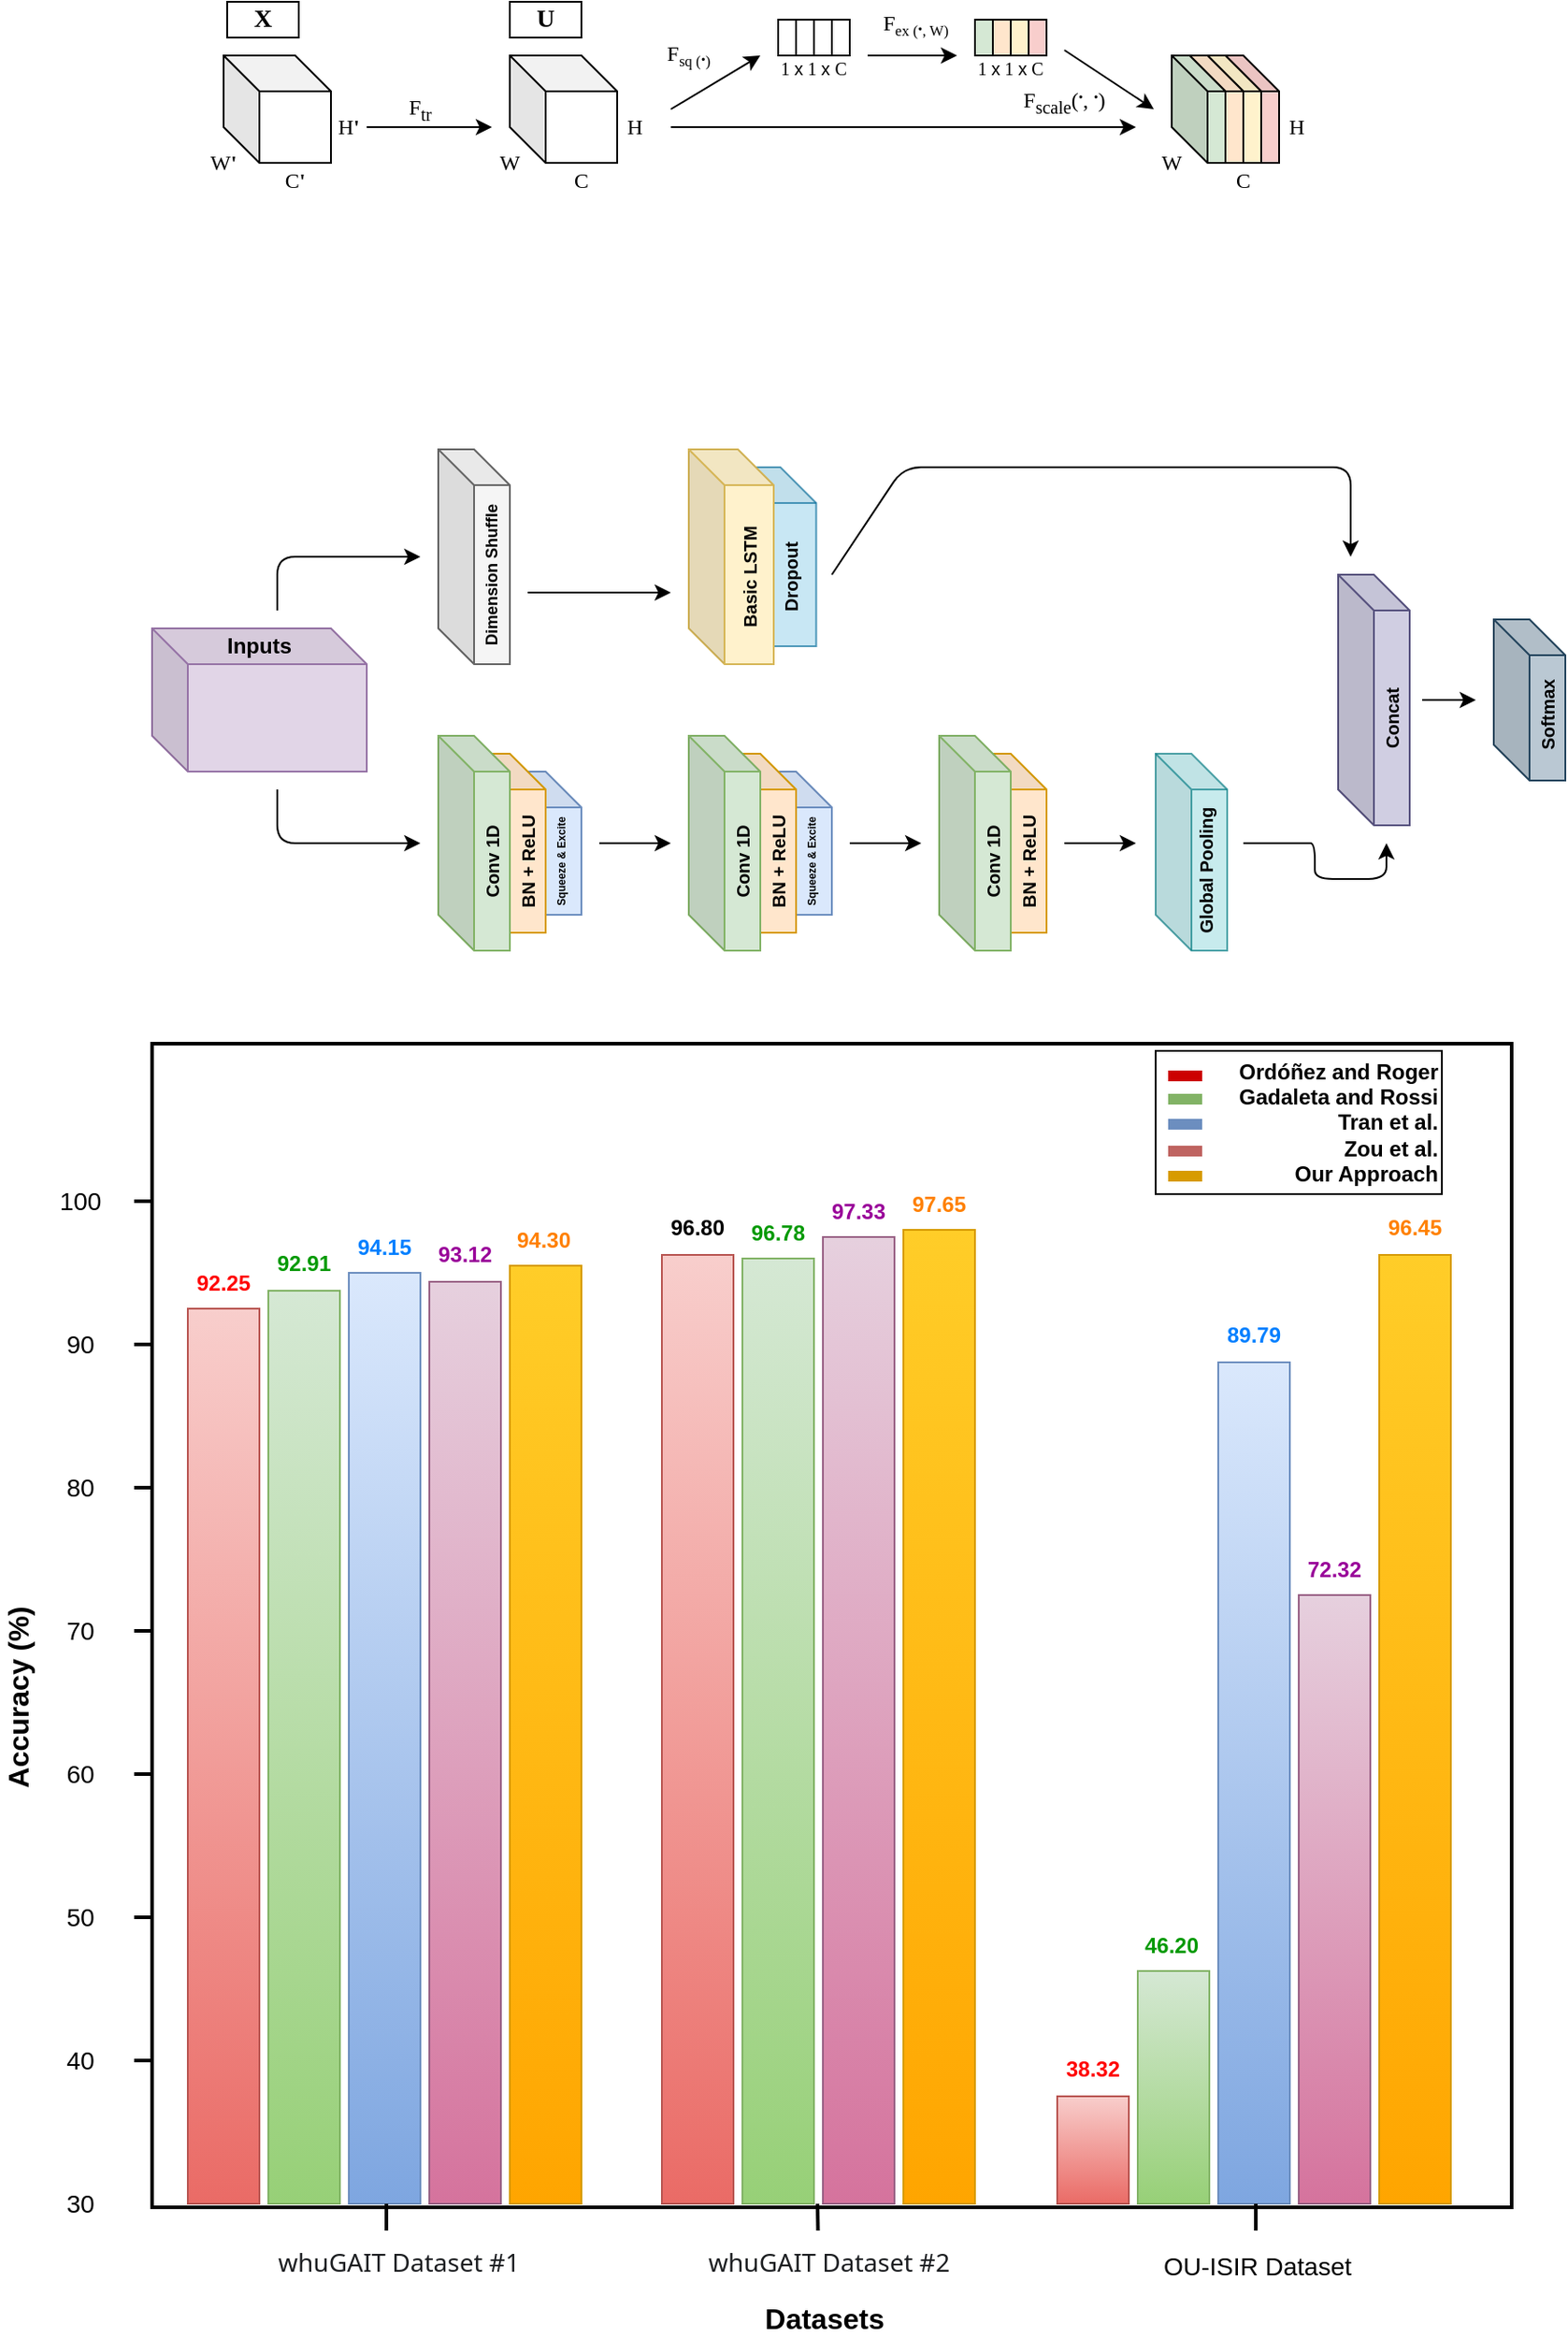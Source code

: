 <mxfile version="14.8.5" type="github">
  <diagram id="zV46lwEu7LYRULikq-Hr" name="Page-1">
    <mxGraphModel dx="2210" dy="745" grid="0" gridSize="10" guides="1" tooltips="1" connect="1" arrows="1" fold="1" page="1" pageScale="1" pageWidth="850" pageHeight="1100" math="0" shadow="0">
      <root>
        <mxCell id="0" />
        <mxCell id="1" parent="0" />
        <mxCell id="uJYRLRxjO0DMNSVMY0b4-1" value="" style="shape=cube;whiteSpace=wrap;html=1;boundedLbl=1;backgroundOutline=1;darkOpacity=0.05;darkOpacity2=0.1;" parent="1" vertex="1">
          <mxGeometry x="80" y="200" width="60" height="60" as="geometry" />
        </mxCell>
        <mxCell id="uJYRLRxjO0DMNSVMY0b4-3" value="" style="shape=cube;whiteSpace=wrap;html=1;boundedLbl=1;backgroundOutline=1;darkOpacity=0.05;darkOpacity2=0.1;" parent="1" vertex="1">
          <mxGeometry x="240" y="200" width="60" height="60" as="geometry" />
        </mxCell>
        <mxCell id="uJYRLRxjO0DMNSVMY0b4-4" value="&lt;font face=&quot;Times New Roman&quot;&gt;F&lt;sub&gt;tr&lt;/sub&gt;&lt;/font&gt;" style="text;html=1;strokeColor=none;fillColor=none;align=center;verticalAlign=middle;whiteSpace=wrap;rounded=0;" parent="1" vertex="1">
          <mxGeometry x="170" y="220" width="40" height="20" as="geometry" />
        </mxCell>
        <mxCell id="uJYRLRxjO0DMNSVMY0b4-10" value="&lt;span style=&quot;font-family: &amp;#34;times new roman&amp;#34;&quot;&gt;W&lt;b&gt;&#39;&lt;/b&gt;&lt;/span&gt;" style="text;html=1;strokeColor=none;fillColor=none;align=center;verticalAlign=middle;whiteSpace=wrap;rounded=0;" parent="1" vertex="1">
          <mxGeometry x="60" y="250" width="40" height="20" as="geometry" />
        </mxCell>
        <mxCell id="uJYRLRxjO0DMNSVMY0b4-11" value="&lt;span style=&quot;font-family: &amp;#34;times new roman&amp;#34;&quot;&gt;H&lt;b&gt;&#39;&lt;/b&gt;&lt;/span&gt;" style="text;html=1;strokeColor=none;fillColor=none;align=center;verticalAlign=middle;whiteSpace=wrap;rounded=0;" parent="1" vertex="1">
          <mxGeometry x="130" y="230" width="40" height="20" as="geometry" />
        </mxCell>
        <mxCell id="uJYRLRxjO0DMNSVMY0b4-12" value="&lt;span style=&quot;font-family: &amp;#34;times new roman&amp;#34;&quot;&gt;&lt;b&gt;&lt;font style=&quot;font-size: 14px&quot;&gt;X&lt;/font&gt;&lt;/b&gt;&lt;/span&gt;" style="text;html=1;fillColor=none;align=center;verticalAlign=middle;whiteSpace=wrap;rounded=0;strokeColor=#000000;" parent="1" vertex="1">
          <mxGeometry x="82" y="170" width="40" height="20" as="geometry" />
        </mxCell>
        <mxCell id="uJYRLRxjO0DMNSVMY0b4-16" value="&lt;span style=&quot;font-family: &amp;#34;times new roman&amp;#34;&quot;&gt;C&lt;b&gt;&#39;&lt;/b&gt;&lt;/span&gt;" style="text;html=1;strokeColor=none;fillColor=none;align=center;verticalAlign=middle;whiteSpace=wrap;rounded=0;" parent="1" vertex="1">
          <mxGeometry x="100" y="260" width="40" height="20" as="geometry" />
        </mxCell>
        <mxCell id="uJYRLRxjO0DMNSVMY0b4-18" value="&lt;span style=&quot;font-family: &amp;quot;times new roman&amp;quot;; font-size: 10px;&quot;&gt;1 &lt;/span&gt;x&lt;span style=&quot;font-family: &amp;quot;times new roman&amp;quot;; font-size: 10px;&quot;&gt; 1 &lt;/span&gt;x &lt;span style=&quot;font-family: &amp;quot;times new roman&amp;quot;; font-size: 10px;&quot;&gt;C&lt;/span&gt;" style="text;html=1;strokeColor=none;fillColor=none;align=center;verticalAlign=middle;whiteSpace=wrap;rounded=0;fontSize=10;" parent="1" vertex="1">
          <mxGeometry x="385" y="197" width="50" height="20" as="geometry" />
        </mxCell>
        <mxCell id="uJYRLRxjO0DMNSVMY0b4-20" value="&lt;span style=&quot;font-family: &amp;#34;times new roman&amp;#34;&quot;&gt;&lt;b&gt;&lt;font style=&quot;font-size: 14px&quot;&gt;U&lt;/font&gt;&lt;/b&gt;&lt;/span&gt;" style="text;html=1;fillColor=none;align=center;verticalAlign=middle;whiteSpace=wrap;rounded=0;strokeColor=#000000;" parent="1" vertex="1">
          <mxGeometry x="240" y="170" width="40" height="20" as="geometry" />
        </mxCell>
        <mxCell id="uJYRLRxjO0DMNSVMY0b4-21" value="&lt;span style=&quot;font-family: &amp;#34;times new roman&amp;#34;&quot;&gt;W&lt;/span&gt;" style="text;html=1;strokeColor=none;fillColor=none;align=center;verticalAlign=middle;whiteSpace=wrap;rounded=0;" parent="1" vertex="1">
          <mxGeometry x="220" y="250" width="40" height="20" as="geometry" />
        </mxCell>
        <mxCell id="uJYRLRxjO0DMNSVMY0b4-22" value="&lt;span style=&quot;font-family: &amp;#34;times new roman&amp;#34;&quot;&gt;H&lt;/span&gt;" style="text;html=1;strokeColor=none;fillColor=none;align=center;verticalAlign=middle;whiteSpace=wrap;rounded=0;" parent="1" vertex="1">
          <mxGeometry x="290" y="230" width="40" height="20" as="geometry" />
        </mxCell>
        <mxCell id="uJYRLRxjO0DMNSVMY0b4-23" value="&lt;span style=&quot;font-family: &amp;#34;times new roman&amp;#34;&quot;&gt;C&lt;/span&gt;" style="text;html=1;strokeColor=none;fillColor=none;align=center;verticalAlign=middle;whiteSpace=wrap;rounded=0;" parent="1" vertex="1">
          <mxGeometry x="260" y="260" width="40" height="20" as="geometry" />
        </mxCell>
        <mxCell id="uJYRLRxjO0DMNSVMY0b4-27" value="" style="endArrow=classic;html=1;" parent="1" edge="1">
          <mxGeometry width="50" height="50" relative="1" as="geometry">
            <mxPoint x="330" y="240" as="sourcePoint" />
            <mxPoint x="590" y="240" as="targetPoint" />
          </mxGeometry>
        </mxCell>
        <mxCell id="uJYRLRxjO0DMNSVMY0b4-28" value="" style="endArrow=classic;html=1;" parent="1" edge="1">
          <mxGeometry width="50" height="50" relative="1" as="geometry">
            <mxPoint x="330" y="230" as="sourcePoint" />
            <mxPoint x="380" y="200" as="targetPoint" />
          </mxGeometry>
        </mxCell>
        <mxCell id="uJYRLRxjO0DMNSVMY0b4-30" value="" style="endArrow=classic;html=1;" parent="1" edge="1">
          <mxGeometry width="50" height="50" relative="1" as="geometry">
            <mxPoint x="440" y="200" as="sourcePoint" />
            <mxPoint x="490" y="200" as="targetPoint" />
          </mxGeometry>
        </mxCell>
        <mxCell id="uJYRLRxjO0DMNSVMY0b4-31" value="" style="endArrow=classic;html=1;" parent="1" edge="1">
          <mxGeometry width="50" height="50" relative="1" as="geometry">
            <mxPoint x="550" y="197" as="sourcePoint" />
            <mxPoint x="600" y="230" as="targetPoint" />
          </mxGeometry>
        </mxCell>
        <mxCell id="uJYRLRxjO0DMNSVMY0b4-32" value="&lt;span style=&quot;font-family: &amp;#34;times new roman&amp;#34;&quot;&gt;W&lt;/span&gt;" style="text;html=1;strokeColor=none;fillColor=none;align=center;verticalAlign=middle;whiteSpace=wrap;rounded=0;" parent="1" vertex="1">
          <mxGeometry x="590" y="250" width="40" height="20" as="geometry" />
        </mxCell>
        <mxCell id="uJYRLRxjO0DMNSVMY0b4-35" value="&lt;font face=&quot;Times New Roman&quot;&gt;F&lt;sub&gt;scale&lt;/sub&gt;(&lt;b&gt;&lt;sup&gt;.&lt;/sup&gt;&lt;/b&gt;, &lt;b&gt;&lt;sup&gt;.&lt;/sup&gt;&lt;/b&gt;)&lt;/font&gt;" style="text;html=1;strokeColor=none;fillColor=none;align=center;verticalAlign=middle;whiteSpace=wrap;rounded=0;" parent="1" vertex="1">
          <mxGeometry x="520" y="215" width="60" height="20" as="geometry" />
        </mxCell>
        <mxCell id="uJYRLRxjO0DMNSVMY0b4-36" value="&lt;font face=&quot;Times New Roman&quot;&gt;F&lt;span style=&quot;font-size: 10px&quot;&gt;&lt;sub&gt;sq (&lt;/sub&gt;&lt;b&gt;.&lt;/b&gt;&lt;sub&gt;)&lt;/sub&gt;&lt;/span&gt;&lt;/font&gt;" style="text;html=1;strokeColor=none;fillColor=none;align=center;verticalAlign=middle;whiteSpace=wrap;rounded=0;" parent="1" vertex="1">
          <mxGeometry x="320" y="190" width="40" height="20" as="geometry" />
        </mxCell>
        <mxCell id="uJYRLRxjO0DMNSVMY0b4-41" value="" style="group" parent="1" vertex="1" connectable="0">
          <mxGeometry x="390" y="180" width="40" height="20" as="geometry" />
        </mxCell>
        <mxCell id="uJYRLRxjO0DMNSVMY0b4-24" value="" style="rounded=0;whiteSpace=wrap;html=1;strokeColor=#000000;" parent="uJYRLRxjO0DMNSVMY0b4-41" vertex="1">
          <mxGeometry width="40" height="20" as="geometry" />
        </mxCell>
        <mxCell id="uJYRLRxjO0DMNSVMY0b4-37" value="" style="endArrow=none;html=1;exitX=0.75;exitY=0;exitDx=0;exitDy=0;entryX=0.75;entryY=1;entryDx=0;entryDy=0;" parent="uJYRLRxjO0DMNSVMY0b4-41" source="uJYRLRxjO0DMNSVMY0b4-24" target="uJYRLRxjO0DMNSVMY0b4-24" edge="1">
          <mxGeometry width="50" height="50" relative="1" as="geometry">
            <mxPoint x="12.426" y="110" as="sourcePoint" />
            <mxPoint x="31.544" y="60" as="targetPoint" />
          </mxGeometry>
        </mxCell>
        <mxCell id="uJYRLRxjO0DMNSVMY0b4-38" value="" style="endArrow=none;html=1;exitX=0.5;exitY=0;exitDx=0;exitDy=0;entryX=0.5;entryY=1;entryDx=0;entryDy=0;" parent="uJYRLRxjO0DMNSVMY0b4-41" source="uJYRLRxjO0DMNSVMY0b4-24" target="uJYRLRxjO0DMNSVMY0b4-24" edge="1">
          <mxGeometry width="50" height="50" relative="1" as="geometry">
            <mxPoint x="12.426" y="110" as="sourcePoint" />
            <mxPoint x="31.544" y="60" as="targetPoint" />
          </mxGeometry>
        </mxCell>
        <mxCell id="uJYRLRxjO0DMNSVMY0b4-39" value="" style="endArrow=none;html=1;exitX=0.25;exitY=0;exitDx=0;exitDy=0;entryX=0.25;entryY=1;entryDx=0;entryDy=0;" parent="uJYRLRxjO0DMNSVMY0b4-41" source="uJYRLRxjO0DMNSVMY0b4-24" target="uJYRLRxjO0DMNSVMY0b4-24" edge="1">
          <mxGeometry width="50" height="50" relative="1" as="geometry">
            <mxPoint x="12.426" y="110" as="sourcePoint" />
            <mxPoint x="31.544" y="60" as="targetPoint" />
          </mxGeometry>
        </mxCell>
        <mxCell id="uJYRLRxjO0DMNSVMY0b4-47" value="&lt;font face=&quot;Times New Roman&quot;&gt;F&lt;span style=&quot;font-size: 10px&quot;&gt;&lt;sub&gt;ex (&lt;/sub&gt;&lt;b&gt;.&lt;/b&gt;&lt;sub&gt;, W)&lt;/sub&gt;&lt;/span&gt;&lt;/font&gt;" style="text;html=1;strokeColor=none;fillColor=none;align=center;verticalAlign=middle;whiteSpace=wrap;rounded=0;" parent="1" vertex="1">
          <mxGeometry x="442.5" y="173" width="47.5" height="20" as="geometry" />
        </mxCell>
        <mxCell id="uJYRLRxjO0DMNSVMY0b4-61" value="" style="group" parent="1" vertex="1" connectable="0">
          <mxGeometry x="500" y="180" width="40" height="20" as="geometry" />
        </mxCell>
        <mxCell id="uJYRLRxjO0DMNSVMY0b4-42" value="" style="group;strokeWidth=1;fillColor=#d5e8d4;container=0;strokeColor=#000000;" parent="uJYRLRxjO0DMNSVMY0b4-61" vertex="1" connectable="0">
          <mxGeometry width="10" height="20" as="geometry" />
        </mxCell>
        <mxCell id="uJYRLRxjO0DMNSVMY0b4-50" value="" style="rounded=0;whiteSpace=wrap;html=1;fillColor=#f8cecc;" parent="uJYRLRxjO0DMNSVMY0b4-61" vertex="1">
          <mxGeometry x="30" width="10" height="20" as="geometry" />
        </mxCell>
        <mxCell id="uJYRLRxjO0DMNSVMY0b4-51" value="" style="rounded=0;whiteSpace=wrap;html=1;fillColor=#fff2cc;" parent="uJYRLRxjO0DMNSVMY0b4-61" vertex="1">
          <mxGeometry x="20" width="10" height="20" as="geometry" />
        </mxCell>
        <mxCell id="uJYRLRxjO0DMNSVMY0b4-52" value="" style="rounded=0;whiteSpace=wrap;html=1;fillColor=#ffe6cc;" parent="uJYRLRxjO0DMNSVMY0b4-61" vertex="1">
          <mxGeometry x="10" width="10" height="20" as="geometry" />
        </mxCell>
        <mxCell id="uJYRLRxjO0DMNSVMY0b4-63" value="" style="group" parent="1" vertex="1" connectable="0">
          <mxGeometry x="610" y="200" width="90" height="80" as="geometry" />
        </mxCell>
        <mxCell id="uJYRLRxjO0DMNSVMY0b4-33" value="&lt;span style=&quot;font-family: &amp;#34;times new roman&amp;#34;&quot;&gt;H&lt;/span&gt;" style="text;html=1;strokeColor=none;fillColor=none;align=center;verticalAlign=middle;whiteSpace=wrap;rounded=0;" parent="uJYRLRxjO0DMNSVMY0b4-63" vertex="1">
          <mxGeometry x="50" y="30" width="40" height="20" as="geometry" />
        </mxCell>
        <mxCell id="uJYRLRxjO0DMNSVMY0b4-34" value="&lt;span style=&quot;font-family: &amp;#34;times new roman&amp;#34;&quot;&gt;C&lt;/span&gt;" style="text;html=1;strokeColor=none;fillColor=none;align=center;verticalAlign=middle;whiteSpace=wrap;rounded=0;" parent="uJYRLRxjO0DMNSVMY0b4-63" vertex="1">
          <mxGeometry x="20" y="60" width="40" height="20" as="geometry" />
        </mxCell>
        <mxCell id="uJYRLRxjO0DMNSVMY0b4-60" value="" style="group" parent="uJYRLRxjO0DMNSVMY0b4-63" vertex="1" connectable="0">
          <mxGeometry width="60" height="60" as="geometry" />
        </mxCell>
        <mxCell id="uJYRLRxjO0DMNSVMY0b4-55" value="" style="shape=cube;whiteSpace=wrap;html=1;boundedLbl=1;backgroundOutline=1;darkOpacity=0.05;darkOpacity2=0.1;fillColor=#f8cecc;" parent="uJYRLRxjO0DMNSVMY0b4-60" vertex="1">
          <mxGeometry x="30" width="30" height="60" as="geometry" />
        </mxCell>
        <mxCell id="uJYRLRxjO0DMNSVMY0b4-57" value="" style="shape=cube;whiteSpace=wrap;html=1;boundedLbl=1;backgroundOutline=1;darkOpacity=0.05;darkOpacity2=0.1;fillColor=#fff2cc;" parent="uJYRLRxjO0DMNSVMY0b4-60" vertex="1">
          <mxGeometry x="20" width="30" height="60" as="geometry" />
        </mxCell>
        <mxCell id="uJYRLRxjO0DMNSVMY0b4-58" value="" style="shape=cube;whiteSpace=wrap;html=1;boundedLbl=1;backgroundOutline=1;darkOpacity=0.05;darkOpacity2=0.1;fillColor=#ffe6cc;" parent="uJYRLRxjO0DMNSVMY0b4-60" vertex="1">
          <mxGeometry x="10" width="30" height="60" as="geometry" />
        </mxCell>
        <mxCell id="uJYRLRxjO0DMNSVMY0b4-59" value="" style="shape=cube;whiteSpace=wrap;html=1;boundedLbl=1;backgroundOutline=1;darkOpacity=0.05;darkOpacity2=0.1;fillColor=#d5e8d4;" parent="uJYRLRxjO0DMNSVMY0b4-60" vertex="1">
          <mxGeometry width="30" height="60" as="geometry" />
        </mxCell>
        <mxCell id="uJYRLRxjO0DMNSVMY0b4-64" value="" style="endArrow=classic;html=1;" parent="1" edge="1">
          <mxGeometry width="50" height="50" relative="1" as="geometry">
            <mxPoint x="160" y="240" as="sourcePoint" />
            <mxPoint x="230" y="240" as="targetPoint" />
          </mxGeometry>
        </mxCell>
        <mxCell id="uJYRLRxjO0DMNSVMY0b4-65" value="&lt;span style=&quot;font-family: &amp;quot;times new roman&amp;quot;; font-size: 10px;&quot;&gt;1 &lt;/span&gt;x&lt;span style=&quot;font-family: &amp;quot;times new roman&amp;quot;; font-size: 10px;&quot;&gt; 1 &lt;/span&gt;x&lt;span style=&quot;font-family: &amp;quot;times new roman&amp;quot;; font-size: 10px;&quot;&gt; C&lt;/span&gt;" style="text;html=1;strokeColor=none;fillColor=none;align=center;verticalAlign=middle;whiteSpace=wrap;rounded=0;fontSize=10;" parent="1" vertex="1">
          <mxGeometry x="495" y="197" width="50" height="20" as="geometry" />
        </mxCell>
        <mxCell id="E2jfVv6IwUMjEt1L54zc-1" value="" style="shape=cube;whiteSpace=wrap;html=1;boundedLbl=1;backgroundOutline=1;darkOpacity=0.05;darkOpacity2=0.1;fillColor=#e1d5e7;strokeColor=#9673a6;" parent="1" vertex="1">
          <mxGeometry x="40" y="520" width="120" height="80" as="geometry" />
        </mxCell>
        <mxCell id="E2jfVv6IwUMjEt1L54zc-5" value="&lt;b&gt;Inputs&lt;/b&gt;" style="text;html=1;strokeColor=none;fillColor=none;align=center;verticalAlign=middle;whiteSpace=wrap;rounded=0;" parent="1" vertex="1">
          <mxGeometry x="80" y="520" width="40" height="20" as="geometry" />
        </mxCell>
        <mxCell id="E2jfVv6IwUMjEt1L54zc-6" value="" style="shape=cube;whiteSpace=wrap;html=1;boundedLbl=1;backgroundOutline=1;darkOpacity=0.05;darkOpacity2=0.1;fillColor=#f5f5f5;strokeColor=#666666;fontColor=#333333;" parent="1" vertex="1">
          <mxGeometry x="200" y="420" width="40" height="120" as="geometry" />
        </mxCell>
        <mxCell id="E2jfVv6IwUMjEt1L54zc-7" value="" style="shape=cube;whiteSpace=wrap;html=1;boundedLbl=1;backgroundOutline=1;darkOpacity=0.05;darkOpacity2=0.1;fillColor=#b0e3e6;strokeColor=#0e8088;opacity=70;" parent="1" vertex="1">
          <mxGeometry x="601" y="590" width="40" height="110" as="geometry" />
        </mxCell>
        <mxCell id="E2jfVv6IwUMjEt1L54zc-8" value="" style="shape=cube;whiteSpace=wrap;html=1;boundedLbl=1;backgroundOutline=1;darkOpacity=0.05;darkOpacity2=0.1;fillColor=#d0cee2;strokeColor=#56517e;" parent="1" vertex="1">
          <mxGeometry x="703" y="490" width="40" height="140" as="geometry" />
        </mxCell>
        <mxCell id="E2jfVv6IwUMjEt1L54zc-9" value="" style="shape=cube;whiteSpace=wrap;html=1;boundedLbl=1;backgroundOutline=1;darkOpacity=0.05;darkOpacity2=0.1;fillColor=#bac8d3;strokeColor=#23445d;" parent="1" vertex="1">
          <mxGeometry x="790" y="515" width="40" height="90" as="geometry" />
        </mxCell>
        <mxCell id="E2jfVv6IwUMjEt1L54zc-42" value="&lt;font size=&quot;1&quot;&gt;&lt;b style=&quot;font-size: 9px&quot;&gt;Dimension Shuffle&lt;/b&gt;&lt;/font&gt;" style="text;html=1;strokeColor=none;fillColor=none;align=center;verticalAlign=middle;whiteSpace=wrap;rounded=0;rotation=-90;" parent="1" vertex="1">
          <mxGeometry x="179" y="480" width="100" height="20" as="geometry" />
        </mxCell>
        <mxCell id="E2jfVv6IwUMjEt1L54zc-64" value="" style="shape=cube;whiteSpace=wrap;html=1;boundedLbl=1;backgroundOutline=1;darkOpacity=0.05;darkOpacity2=0.1;fillColor=#ffe6cc;strokeColor=#d79b00;" parent="1" vertex="1">
          <mxGeometry x="500" y="590" width="40" height="100" as="geometry" />
        </mxCell>
        <mxCell id="E2jfVv6IwUMjEt1L54zc-65" value="" style="shape=cube;whiteSpace=wrap;html=1;boundedLbl=1;backgroundOutline=1;darkOpacity=0.05;darkOpacity2=0.1;fillColor=#d5e8d4;strokeColor=#82b366;" parent="1" vertex="1">
          <mxGeometry x="480" y="580" width="40" height="120" as="geometry" />
        </mxCell>
        <mxCell id="E2jfVv6IwUMjEt1L54zc-66" value="&lt;font style=&quot;font-size: 10px&quot;&gt;&lt;b&gt;Conv 1D&lt;/b&gt;&lt;/font&gt;" style="text;html=1;strokeColor=none;fillColor=none;align=center;verticalAlign=middle;whiteSpace=wrap;rounded=0;rotation=-90;" parent="1" vertex="1">
          <mxGeometry x="460" y="640" width="100" height="20" as="geometry" />
        </mxCell>
        <mxCell id="E2jfVv6IwUMjEt1L54zc-67" value="&lt;font style=&quot;font-size: 10px&quot;&gt;&lt;b&gt;BN + ReLU&lt;/b&gt;&lt;/font&gt;" style="text;html=1;strokeColor=none;fillColor=none;align=center;verticalAlign=middle;whiteSpace=wrap;rounded=0;rotation=-90;" parent="1" vertex="1">
          <mxGeometry x="480" y="640" width="100" height="20" as="geometry" />
        </mxCell>
        <mxCell id="E2jfVv6IwUMjEt1L54zc-69" value="&lt;font style=&quot;font-size: 10px&quot;&gt;&lt;b&gt;Softmax&lt;/b&gt;&lt;/font&gt;" style="text;html=1;strokeColor=none;fillColor=none;align=center;verticalAlign=middle;whiteSpace=wrap;rounded=0;rotation=-90;" parent="1" vertex="1">
          <mxGeometry x="770" y="558" width="100" height="20" as="geometry" />
        </mxCell>
        <mxCell id="E2jfVv6IwUMjEt1L54zc-70" value="&lt;font style=&quot;font-size: 10px&quot;&gt;&lt;b&gt;Global Pooling&lt;/b&gt;&lt;/font&gt;" style="text;html=1;strokeColor=none;fillColor=none;align=center;verticalAlign=middle;whiteSpace=wrap;rounded=0;rotation=-90;" parent="1" vertex="1">
          <mxGeometry x="579" y="645" width="100" height="20" as="geometry" />
        </mxCell>
        <mxCell id="E2jfVv6IwUMjEt1L54zc-71" value="&lt;font style=&quot;font-size: 10px&quot;&gt;&lt;b&gt;Concat&lt;/b&gt;&lt;/font&gt;" style="text;html=1;strokeColor=none;fillColor=none;align=center;verticalAlign=middle;whiteSpace=wrap;rounded=0;rotation=-90;" parent="1" vertex="1">
          <mxGeometry x="683" y="560" width="100" height="20" as="geometry" />
        </mxCell>
        <mxCell id="E2jfVv6IwUMjEt1L54zc-72" value="" style="endArrow=classic;html=1;" parent="1" edge="1">
          <mxGeometry width="50" height="50" relative="1" as="geometry">
            <mxPoint x="110" y="510" as="sourcePoint" />
            <mxPoint x="190" y="480" as="targetPoint" />
            <Array as="points">
              <mxPoint x="110" y="480" />
            </Array>
          </mxGeometry>
        </mxCell>
        <mxCell id="E2jfVv6IwUMjEt1L54zc-74" value="" style="endArrow=classic;html=1;" parent="1" edge="1">
          <mxGeometry width="50" height="50" relative="1" as="geometry">
            <mxPoint x="110" y="610" as="sourcePoint" />
            <mxPoint x="190" y="640" as="targetPoint" />
            <Array as="points">
              <mxPoint x="110" y="640" />
            </Array>
          </mxGeometry>
        </mxCell>
        <mxCell id="E2jfVv6IwUMjEt1L54zc-76" value="" style="endArrow=classic;html=1;" parent="1" edge="1">
          <mxGeometry width="50" height="50" relative="1" as="geometry">
            <mxPoint x="550" y="640" as="sourcePoint" />
            <mxPoint x="590" y="640" as="targetPoint" />
          </mxGeometry>
        </mxCell>
        <mxCell id="E2jfVv6IwUMjEt1L54zc-77" value="" style="endArrow=classic;html=1;" parent="1" edge="1">
          <mxGeometry width="50" height="50" relative="1" as="geometry">
            <mxPoint x="430" y="640" as="sourcePoint" />
            <mxPoint x="470" y="640" as="targetPoint" />
          </mxGeometry>
        </mxCell>
        <mxCell id="E2jfVv6IwUMjEt1L54zc-78" value="" style="endArrow=classic;html=1;" parent="1" edge="1">
          <mxGeometry width="50" height="50" relative="1" as="geometry">
            <mxPoint x="290" y="640" as="sourcePoint" />
            <mxPoint x="330" y="640" as="targetPoint" />
          </mxGeometry>
        </mxCell>
        <mxCell id="E2jfVv6IwUMjEt1L54zc-79" value="" style="endArrow=classic;html=1;" parent="1" edge="1">
          <mxGeometry width="50" height="50" relative="1" as="geometry">
            <mxPoint x="250" y="500" as="sourcePoint" />
            <mxPoint x="330" y="500" as="targetPoint" />
          </mxGeometry>
        </mxCell>
        <mxCell id="E2jfVv6IwUMjEt1L54zc-80" value="" style="endArrow=classic;html=1;" parent="1" edge="1">
          <mxGeometry width="50" height="50" relative="1" as="geometry">
            <mxPoint x="420" y="490" as="sourcePoint" />
            <mxPoint x="710" y="480" as="targetPoint" />
            <Array as="points">
              <mxPoint x="460" y="430" />
              <mxPoint x="710" y="430" />
            </Array>
          </mxGeometry>
        </mxCell>
        <mxCell id="E2jfVv6IwUMjEt1L54zc-81" value="" style="endArrow=classic;html=1;" parent="1" edge="1">
          <mxGeometry width="50" height="50" relative="1" as="geometry">
            <mxPoint x="650" y="640" as="sourcePoint" />
            <mxPoint x="730" y="640" as="targetPoint" />
            <Array as="points">
              <mxPoint x="680" y="640" />
              <mxPoint x="690" y="640" />
              <mxPoint x="690" y="660" />
              <mxPoint x="730" y="660" />
            </Array>
          </mxGeometry>
        </mxCell>
        <mxCell id="E2jfVv6IwUMjEt1L54zc-82" value="" style="endArrow=classic;html=1;" parent="1" edge="1">
          <mxGeometry width="50" height="50" relative="1" as="geometry">
            <mxPoint x="750" y="560" as="sourcePoint" />
            <mxPoint x="780" y="560" as="targetPoint" />
          </mxGeometry>
        </mxCell>
        <mxCell id="E2jfVv6IwUMjEt1L54zc-56" value="" style="shape=cube;whiteSpace=wrap;html=1;boundedLbl=1;backgroundOutline=1;darkOpacity=0.05;darkOpacity2=0.1;fillColor=#dae8fc;strokeColor=#6c8ebf;" parent="1" vertex="1">
          <mxGeometry x="380" y="600" width="40" height="80" as="geometry" />
        </mxCell>
        <mxCell id="E2jfVv6IwUMjEt1L54zc-57" value="" style="shape=cube;whiteSpace=wrap;html=1;boundedLbl=1;backgroundOutline=1;darkOpacity=0.05;darkOpacity2=0.1;fillColor=#ffe6cc;strokeColor=#d79b00;" parent="1" vertex="1">
          <mxGeometry x="360" y="590" width="40" height="100" as="geometry" />
        </mxCell>
        <mxCell id="E2jfVv6IwUMjEt1L54zc-58" value="" style="shape=cube;whiteSpace=wrap;html=1;boundedLbl=1;backgroundOutline=1;darkOpacity=0.05;darkOpacity2=0.1;fillColor=#d5e8d4;strokeColor=#82b366;" parent="1" vertex="1">
          <mxGeometry x="340" y="580" width="40" height="120" as="geometry" />
        </mxCell>
        <mxCell id="E2jfVv6IwUMjEt1L54zc-59" value="&lt;font style=&quot;font-size: 10px&quot;&gt;&lt;b&gt;Conv 1D&lt;/b&gt;&lt;/font&gt;" style="text;html=1;strokeColor=none;fillColor=none;align=center;verticalAlign=middle;whiteSpace=wrap;rounded=0;rotation=-90;" parent="1" vertex="1">
          <mxGeometry x="320" y="640" width="100" height="20" as="geometry" />
        </mxCell>
        <mxCell id="E2jfVv6IwUMjEt1L54zc-60" value="&lt;font style=&quot;font-size: 10px&quot;&gt;&lt;b&gt;BN + ReLU&lt;/b&gt;&lt;/font&gt;" style="text;html=1;strokeColor=none;fillColor=none;align=center;verticalAlign=middle;whiteSpace=wrap;rounded=0;rotation=-90;" parent="1" vertex="1">
          <mxGeometry x="340" y="640" width="100" height="20" as="geometry" />
        </mxCell>
        <mxCell id="E2jfVv6IwUMjEt1L54zc-61" value="&lt;font&gt;&lt;b&gt;&lt;font style=&quot;font-size: 6px&quot;&gt;Squeeze &amp;amp; Excite&lt;/font&gt;&lt;br&gt;&lt;/b&gt;&lt;/font&gt;" style="text;html=1;strokeColor=none;fillColor=none;align=center;verticalAlign=middle;whiteSpace=wrap;rounded=0;rotation=-90;" parent="1" vertex="1">
          <mxGeometry x="357" y="640" width="100" height="20" as="geometry" />
        </mxCell>
        <mxCell id="E2jfVv6IwUMjEt1L54zc-16" value="" style="shape=cube;whiteSpace=wrap;html=1;boundedLbl=1;backgroundOutline=1;darkOpacity=0.05;darkOpacity2=0.1;fillColor=#dae8fc;strokeColor=#6c8ebf;" parent="1" vertex="1">
          <mxGeometry x="240" y="600" width="40" height="80" as="geometry" />
        </mxCell>
        <mxCell id="E2jfVv6IwUMjEt1L54zc-17" value="" style="shape=cube;whiteSpace=wrap;html=1;boundedLbl=1;backgroundOutline=1;darkOpacity=0.05;darkOpacity2=0.1;fillColor=#ffe6cc;strokeColor=#d79b00;" parent="1" vertex="1">
          <mxGeometry x="220" y="590" width="40" height="100" as="geometry" />
        </mxCell>
        <mxCell id="E2jfVv6IwUMjEt1L54zc-11" value="" style="shape=cube;whiteSpace=wrap;html=1;boundedLbl=1;backgroundOutline=1;darkOpacity=0.05;darkOpacity2=0.1;fillColor=#d5e8d4;strokeColor=#82b366;" parent="1" vertex="1">
          <mxGeometry x="200" y="580" width="40" height="120" as="geometry" />
        </mxCell>
        <mxCell id="E2jfVv6IwUMjEt1L54zc-50" value="&lt;font style=&quot;font-size: 10px&quot;&gt;&lt;b&gt;Conv 1D&lt;/b&gt;&lt;/font&gt;" style="text;html=1;strokeColor=none;fillColor=none;align=center;verticalAlign=middle;whiteSpace=wrap;rounded=0;rotation=-90;" parent="1" vertex="1">
          <mxGeometry x="180" y="640" width="100" height="20" as="geometry" />
        </mxCell>
        <mxCell id="E2jfVv6IwUMjEt1L54zc-47" value="&lt;font style=&quot;font-size: 10px&quot;&gt;&lt;b&gt;BN + ReLU&lt;/b&gt;&lt;/font&gt;" style="text;html=1;strokeColor=none;fillColor=none;align=center;verticalAlign=middle;whiteSpace=wrap;rounded=0;rotation=-90;" parent="1" vertex="1">
          <mxGeometry x="200" y="640" width="100" height="20" as="geometry" />
        </mxCell>
        <mxCell id="E2jfVv6IwUMjEt1L54zc-49" value="&lt;font&gt;&lt;b&gt;&lt;font style=&quot;font-size: 6px&quot;&gt;Squeeze &amp;amp; Excite&lt;/font&gt;&lt;br&gt;&lt;/b&gt;&lt;/font&gt;" style="text;html=1;strokeColor=none;fillColor=none;align=center;verticalAlign=middle;whiteSpace=wrap;rounded=0;rotation=-90;" parent="1" vertex="1">
          <mxGeometry x="217" y="640" width="100" height="20" as="geometry" />
        </mxCell>
        <mxCell id="E2jfVv6IwUMjEt1L54zc-27" value="" style="shape=cube;whiteSpace=wrap;html=1;boundedLbl=1;backgroundOutline=1;darkOpacity=0.05;darkOpacity2=0.1;fillColor=#b1ddf0;strokeColor=#10739e;opacity=70;" parent="1" vertex="1">
          <mxGeometry x="363.75" y="430" width="47.5" height="100" as="geometry" />
        </mxCell>
        <mxCell id="E2jfVv6IwUMjEt1L54zc-28" value="" style="shape=cube;whiteSpace=wrap;html=1;boundedLbl=1;backgroundOutline=1;darkOpacity=0.05;darkOpacity2=0.1;fillColor=#fff2cc;strokeColor=#d6b656;" parent="1" vertex="1">
          <mxGeometry x="340" y="420" width="47.5" height="120" as="geometry" />
        </mxCell>
        <mxCell id="E2jfVv6IwUMjEt1L54zc-48" value="&lt;font style=&quot;font-size: 10px&quot;&gt;&lt;b&gt;Basic LSTM&lt;/b&gt;&lt;/font&gt;" style="text;html=1;strokeColor=none;fillColor=none;align=center;verticalAlign=middle;whiteSpace=wrap;rounded=0;rotation=-90;" parent="1" vertex="1">
          <mxGeometry x="324" y="481" width="100" height="20" as="geometry" />
        </mxCell>
        <mxCell id="E2jfVv6IwUMjEt1L54zc-51" value="&lt;font style=&quot;font-size: 10px&quot;&gt;&lt;b&gt;Dropout&lt;/b&gt;&lt;/font&gt;" style="text;html=1;strokeColor=none;fillColor=none;align=center;verticalAlign=middle;whiteSpace=wrap;rounded=0;rotation=-90;" parent="1" vertex="1">
          <mxGeometry x="347" y="481" width="100" height="20" as="geometry" />
        </mxCell>
        <mxCell id="YFkNAvKXcPWgVJD1HpIC-5" value="" style="group" parent="1" vertex="1" connectable="0">
          <mxGeometry x="64" y="554" width="96" height="31" as="geometry" />
        </mxCell>
        <mxCell id="YFkNAvKXcPWgVJD1HpIC-2" value="" style="shape=image;html=1;verticalAlign=top;verticalLabelPosition=bottom;labelBackgroundColor=#ffffff;imageAspect=0;aspect=fixed;image=https://cdn2.iconfinder.com/data/icons/essential-web-5/50/pulse-activity-vital-wave-signal-128.png" parent="YFkNAvKXcPWgVJD1HpIC-5" vertex="1">
          <mxGeometry width="30.999" height="30.999" as="geometry" />
        </mxCell>
        <mxCell id="YFkNAvKXcPWgVJD1HpIC-3" value="" style="shape=image;html=1;verticalAlign=top;verticalLabelPosition=bottom;labelBackgroundColor=#ffffff;imageAspect=0;aspect=fixed;image=https://cdn2.iconfinder.com/data/icons/essential-web-5/50/pulse-activity-vital-wave-signal-128.png" parent="YFkNAvKXcPWgVJD1HpIC-5" vertex="1">
          <mxGeometry x="58.074" width="30.999" height="30.999" as="geometry" />
        </mxCell>
        <mxCell id="YFkNAvKXcPWgVJD1HpIC-4" value="" style="shape=image;html=1;verticalAlign=top;verticalLabelPosition=bottom;labelBackgroundColor=#ffffff;imageAspect=0;aspect=fixed;image=https://cdn2.iconfinder.com/data/icons/essential-web-5/50/pulse-activity-vital-wave-signal-128.png" parent="YFkNAvKXcPWgVJD1HpIC-5" vertex="1">
          <mxGeometry x="29.63" width="30.999" height="30.999" as="geometry" />
        </mxCell>
        <mxCell id="YFkNAvKXcPWgVJD1HpIC-57" value="&lt;b&gt;&lt;font style=&quot;font-size: 16px&quot;&gt;Accuracy (%)&lt;/font&gt;&lt;/b&gt;" style="text;html=1;strokeColor=none;fillColor=none;align=center;verticalAlign=middle;whiteSpace=wrap;rounded=0;opacity=60;rotation=-90;" parent="1" vertex="1">
          <mxGeometry x="-105" y="1107" width="140" height="20" as="geometry" />
        </mxCell>
        <mxCell id="YFkNAvKXcPWgVJD1HpIC-7" value="" style="endArrow=none;html=1;strokeWidth=2;endFill=0;" parent="1" edge="1">
          <mxGeometry x="-20" y="751" width="50" height="50" as="geometry">
            <mxPoint x="40" y="1402" as="sourcePoint" />
            <mxPoint x="800" y="1402" as="targetPoint" />
          </mxGeometry>
        </mxCell>
        <mxCell id="YFkNAvKXcPWgVJD1HpIC-8" value="" style="endArrow=none;html=1;strokeWidth=2;endFill=0;" parent="1" edge="1">
          <mxGeometry x="-20" y="751" width="50" height="50" as="geometry">
            <mxPoint x="40" y="1403" as="sourcePoint" />
            <mxPoint x="40" y="751" as="targetPoint" />
          </mxGeometry>
        </mxCell>
        <mxCell id="YFkNAvKXcPWgVJD1HpIC-9" value="" style="rounded=0;whiteSpace=wrap;html=1;fillColor=#f8cecc;strokeColor=#b85450;gradientColor=#ea6b66;" parent="1" vertex="1">
          <mxGeometry x="60" y="900" width="40" height="500" as="geometry" />
        </mxCell>
        <mxCell id="YFkNAvKXcPWgVJD1HpIC-11" value="" style="endArrow=none;html=1;fontStyle=1;strokeWidth=2;" parent="1" edge="1">
          <mxGeometry x="-20" y="751" width="50" height="50" as="geometry">
            <mxPoint x="30" y="920" as="sourcePoint" />
            <mxPoint x="40" y="920" as="targetPoint" />
          </mxGeometry>
        </mxCell>
        <mxCell id="YFkNAvKXcPWgVJD1HpIC-12" value="" style="endArrow=none;html=1;fontStyle=1;strokeWidth=2;" parent="1" edge="1">
          <mxGeometry x="-20" y="751" width="50" height="50" as="geometry">
            <mxPoint x="30" y="1000" as="sourcePoint" />
            <mxPoint x="40" y="1000" as="targetPoint" />
          </mxGeometry>
        </mxCell>
        <mxCell id="YFkNAvKXcPWgVJD1HpIC-13" value="" style="endArrow=none;html=1;fontStyle=1;strokeWidth=2;" parent="1" edge="1">
          <mxGeometry x="-20" y="751" width="50" height="50" as="geometry">
            <mxPoint x="30" y="1080" as="sourcePoint" />
            <mxPoint x="40" y="1080" as="targetPoint" />
          </mxGeometry>
        </mxCell>
        <mxCell id="YFkNAvKXcPWgVJD1HpIC-14" value="" style="endArrow=none;html=1;fontStyle=1;strokeWidth=2;" parent="1" edge="1">
          <mxGeometry x="-20" y="751" width="50" height="50" as="geometry">
            <mxPoint x="30" y="1160" as="sourcePoint" />
            <mxPoint x="40" y="1160" as="targetPoint" />
          </mxGeometry>
        </mxCell>
        <mxCell id="YFkNAvKXcPWgVJD1HpIC-15" value="" style="endArrow=none;html=1;fontStyle=1;strokeWidth=2;" parent="1" edge="1">
          <mxGeometry x="-20" y="751" width="50" height="50" as="geometry">
            <mxPoint x="30" y="1240" as="sourcePoint" />
            <mxPoint x="40" y="1240" as="targetPoint" />
          </mxGeometry>
        </mxCell>
        <mxCell id="YFkNAvKXcPWgVJD1HpIC-16" value="" style="endArrow=none;html=1;fontStyle=1;strokeWidth=2;" parent="1" edge="1">
          <mxGeometry x="-20" y="751" width="50" height="50" as="geometry">
            <mxPoint x="30" y="1320" as="sourcePoint" />
            <mxPoint x="40" y="1320" as="targetPoint" />
          </mxGeometry>
        </mxCell>
        <mxCell id="YFkNAvKXcPWgVJD1HpIC-17" value="" style="rounded=0;whiteSpace=wrap;html=1;fillColor=#d5e8d4;strokeColor=#82b366;gradientColor=#97d077;" parent="1" vertex="1">
          <mxGeometry x="105" y="890" width="40" height="510" as="geometry" />
        </mxCell>
        <mxCell id="YFkNAvKXcPWgVJD1HpIC-18" value="" style="rounded=0;whiteSpace=wrap;html=1;fillColor=#f8cecc;strokeColor=#b85450;gradientColor=#ea6b66;" parent="1" vertex="1">
          <mxGeometry x="325" y="870" width="40" height="530" as="geometry" />
        </mxCell>
        <mxCell id="YFkNAvKXcPWgVJD1HpIC-19" value="" style="rounded=0;whiteSpace=wrap;html=1;fillColor=#dae8fc;strokeColor=#6c8ebf;gradientColor=#7ea6e0;" parent="1" vertex="1">
          <mxGeometry x="150" y="880" width="40" height="520" as="geometry" />
        </mxCell>
        <mxCell id="YFkNAvKXcPWgVJD1HpIC-20" value="" style="rounded=0;whiteSpace=wrap;html=1;fillColor=#e6d0de;strokeColor=#996185;gradientColor=#d5739d;" parent="1" vertex="1">
          <mxGeometry x="195" y="885" width="40" height="515" as="geometry" />
        </mxCell>
        <mxCell id="YFkNAvKXcPWgVJD1HpIC-21" value="" style="rounded=0;whiteSpace=wrap;html=1;fillColor=#d5e8d4;strokeColor=#82b366;gradientColor=#97d077;" parent="1" vertex="1">
          <mxGeometry x="370" y="872" width="40" height="528" as="geometry" />
        </mxCell>
        <mxCell id="YFkNAvKXcPWgVJD1HpIC-22" value="" style="rounded=0;whiteSpace=wrap;html=1;fillColor=#e6d0de;strokeColor=#996185;gradientColor=#d5739d;" parent="1" vertex="1">
          <mxGeometry x="415" y="860" width="40" height="540" as="geometry" />
        </mxCell>
        <mxCell id="YFkNAvKXcPWgVJD1HpIC-23" value="" style="rounded=0;whiteSpace=wrap;html=1;fillColor=#ffcd28;strokeColor=#d79b00;gradientColor=#ffa500;" parent="1" vertex="1">
          <mxGeometry x="460" y="856" width="40" height="544" as="geometry" />
        </mxCell>
        <mxCell id="YFkNAvKXcPWgVJD1HpIC-24" value="" style="rounded=0;whiteSpace=wrap;html=1;fillColor=#f8cecc;strokeColor=#b85450;gradientColor=#ea6b66;" parent="1" vertex="1">
          <mxGeometry x="546" y="1340" width="40" height="60" as="geometry" />
        </mxCell>
        <mxCell id="YFkNAvKXcPWgVJD1HpIC-25" value="" style="rounded=0;whiteSpace=wrap;html=1;fillColor=#ffcd28;strokeColor=#d79b00;gradientColor=#ffa500;" parent="1" vertex="1">
          <mxGeometry x="726" y="870" width="40" height="530" as="geometry" />
        </mxCell>
        <mxCell id="YFkNAvKXcPWgVJD1HpIC-26" value="" style="rounded=0;whiteSpace=wrap;html=1;fillColor=#dae8fc;strokeColor=#6c8ebf;gradientColor=#7ea6e0;" parent="1" vertex="1">
          <mxGeometry x="636" y="930" width="40" height="470" as="geometry" />
        </mxCell>
        <mxCell id="YFkNAvKXcPWgVJD1HpIC-27" value="" style="rounded=0;whiteSpace=wrap;html=1;fillColor=#d5e8d4;strokeColor=#82b366;gradientColor=#97d077;" parent="1" vertex="1">
          <mxGeometry x="591" y="1270" width="40" height="130" as="geometry" />
        </mxCell>
        <mxCell id="YFkNAvKXcPWgVJD1HpIC-28" value="" style="endArrow=none;html=1;fontStyle=1;strokeWidth=2;" parent="1" edge="1">
          <mxGeometry x="-20" y="751" width="50" height="50" as="geometry">
            <mxPoint x="171" y="1400" as="sourcePoint" />
            <mxPoint x="171" y="1415" as="targetPoint" />
          </mxGeometry>
        </mxCell>
        <mxCell id="YFkNAvKXcPWgVJD1HpIC-30" value="" style="endArrow=none;html=1;fontStyle=1;strokeWidth=2;" parent="1" edge="1">
          <mxGeometry x="-20" y="751" width="50" height="50" as="geometry">
            <mxPoint x="657" y="1400" as="sourcePoint" />
            <mxPoint x="657" y="1415" as="targetPoint" />
          </mxGeometry>
        </mxCell>
        <mxCell id="YFkNAvKXcPWgVJD1HpIC-31" value="" style="endArrow=none;html=1;fontStyle=1;strokeWidth=2;" parent="1" edge="1">
          <mxGeometry x="-20" y="751" width="50" height="50" as="geometry">
            <mxPoint x="412" y="1400" as="sourcePoint" />
            <mxPoint x="412.25" y="1415" as="targetPoint" />
          </mxGeometry>
        </mxCell>
        <mxCell id="YFkNAvKXcPWgVJD1HpIC-32" value="" style="rounded=0;whiteSpace=wrap;html=1;fillColor=#ffcd28;strokeColor=#d79b00;gradientColor=#ffa500;" parent="1" vertex="1">
          <mxGeometry x="240" y="876" width="40" height="524" as="geometry" />
        </mxCell>
        <mxCell id="YFkNAvKXcPWgVJD1HpIC-33" value="" style="rounded=0;whiteSpace=wrap;html=1;fillColor=#e6d0de;strokeColor=#996185;gradientColor=#d5739d;" parent="1" vertex="1">
          <mxGeometry x="681" y="1060" width="40" height="340" as="geometry" />
        </mxCell>
        <mxCell id="YFkNAvKXcPWgVJD1HpIC-49" value="" style="group" parent="1" vertex="1" connectable="0">
          <mxGeometry x="601" y="756" width="160" height="80" as="geometry" />
        </mxCell>
        <mxCell id="YFkNAvKXcPWgVJD1HpIC-50" value="&lt;b&gt;&lt;font style=&quot;font-size: 12px&quot;&gt;&lt;span style=&quot;color: rgb(5 , 5 , 5)&quot;&gt;Ordóñez&lt;/span&gt;&lt;font data-font-src=&quot;https://fonts.googleapis.com/css?family=cm+roman&quot; style=&quot;font-size: 12px&quot;&gt;&amp;nbsp;and Roger&lt;br&gt;&lt;div&gt;&lt;b&gt;&lt;font data-font-src=&quot;https://fonts.googleapis.com/css?family=cm+roman&quot;&gt;Gadaleta and Rossi&lt;/font&gt;&lt;/b&gt;&lt;/div&gt;&lt;div&gt;&lt;b&gt;&lt;font data-font-src=&quot;https://fonts.googleapis.com/css?family=cm+roman&quot;&gt;Tran et al.&lt;/font&gt;&lt;/b&gt;&lt;/div&gt;&lt;/font&gt;&lt;/font&gt;&lt;/b&gt;&lt;div&gt;&lt;b&gt;&lt;font data-font-src=&quot;https://fonts.googleapis.com/css?family=cm+roman&quot; style=&quot;font-size: 12px&quot;&gt;Zou et al.&lt;/font&gt;&lt;/b&gt;&lt;/div&gt;&lt;div&gt;&lt;b&gt;&lt;font data-font-src=&quot;https://fonts.googleapis.com/css?family=cm+roman&quot; style=&quot;font-size: 12px&quot;&gt;Our Approach&lt;/font&gt;&lt;/b&gt;&lt;/div&gt;" style="text;html=1;fillColor=none;align=right;verticalAlign=middle;whiteSpace=wrap;rounded=0;strokeColor=#000000;" parent="YFkNAvKXcPWgVJD1HpIC-49" vertex="1">
          <mxGeometry width="160" height="80" as="geometry" />
        </mxCell>
        <mxCell id="YFkNAvKXcPWgVJD1HpIC-58" value="&lt;b&gt;&lt;font color=&quot;#ff0000&quot;&gt;92.25&lt;/font&gt;&lt;/b&gt;" style="text;html=1;strokeColor=none;fillColor=none;align=center;verticalAlign=middle;whiteSpace=wrap;rounded=0;opacity=60;" parent="1" vertex="1">
          <mxGeometry x="60" y="876" width="40" height="20" as="geometry" />
        </mxCell>
        <mxCell id="YFkNAvKXcPWgVJD1HpIC-59" value="&lt;b&gt;&lt;font color=&quot;#ff8000&quot;&gt;94.30&lt;/font&gt;&lt;/b&gt;" style="text;html=1;strokeColor=none;fillColor=none;align=center;verticalAlign=middle;whiteSpace=wrap;rounded=0;opacity=60;" parent="1" vertex="1">
          <mxGeometry x="239" y="852" width="40" height="20" as="geometry" />
        </mxCell>
        <mxCell id="YFkNAvKXcPWgVJD1HpIC-60" value="&lt;b&gt;&lt;font color=&quot;#990099&quot;&gt;93.12&lt;/font&gt;&lt;/b&gt;" style="text;html=1;strokeColor=none;fillColor=none;align=center;verticalAlign=middle;whiteSpace=wrap;rounded=0;opacity=60;" parent="1" vertex="1">
          <mxGeometry x="195" y="860" width="40" height="20" as="geometry" />
        </mxCell>
        <mxCell id="YFkNAvKXcPWgVJD1HpIC-61" value="&lt;b&gt;&lt;font color=&quot;#007fff&quot;&gt;94.15&lt;/font&gt;&lt;/b&gt;" style="text;html=1;strokeColor=none;fillColor=none;align=center;verticalAlign=middle;whiteSpace=wrap;rounded=0;opacity=60;" parent="1" vertex="1">
          <mxGeometry x="150" y="856" width="40" height="20" as="geometry" />
        </mxCell>
        <mxCell id="YFkNAvKXcPWgVJD1HpIC-62" value="&lt;b&gt;&lt;font color=&quot;#009900&quot;&gt;92.91&lt;/font&gt;&lt;/b&gt;" style="text;html=1;strokeColor=none;fillColor=none;align=center;verticalAlign=middle;whiteSpace=wrap;rounded=0;opacity=60;" parent="1" vertex="1">
          <mxGeometry x="105" y="865" width="40" height="20" as="geometry" />
        </mxCell>
        <mxCell id="YFkNAvKXcPWgVJD1HpIC-63" value="&lt;b&gt;96.80&lt;/b&gt;" style="text;html=1;strokeColor=none;fillColor=none;align=center;verticalAlign=middle;whiteSpace=wrap;rounded=0;opacity=60;" parent="1" vertex="1">
          <mxGeometry x="325" y="845" width="40" height="20" as="geometry" />
        </mxCell>
        <mxCell id="YFkNAvKXcPWgVJD1HpIC-68" value="&lt;b&gt;&lt;font color=&quot;#009900&quot;&gt;96.78&lt;/font&gt;&lt;/b&gt;" style="text;html=1;strokeColor=none;fillColor=none;align=center;verticalAlign=middle;whiteSpace=wrap;rounded=0;opacity=60;" parent="1" vertex="1">
          <mxGeometry x="370" y="848" width="40" height="20" as="geometry" />
        </mxCell>
        <mxCell id="YFkNAvKXcPWgVJD1HpIC-69" value="&lt;b&gt;&lt;font color=&quot;#007fff&quot;&gt;89.79&lt;/font&gt;&lt;/b&gt;" style="text;html=1;strokeColor=none;fillColor=none;align=center;verticalAlign=middle;whiteSpace=wrap;rounded=0;opacity=60;" parent="1" vertex="1">
          <mxGeometry x="636" y="905" width="40" height="20" as="geometry" />
        </mxCell>
        <mxCell id="YFkNAvKXcPWgVJD1HpIC-70" value="&lt;b&gt;&lt;font color=&quot;#ff8000&quot;&gt;97.65&lt;/font&gt;&lt;/b&gt;" style="text;html=1;strokeColor=none;fillColor=none;align=center;verticalAlign=middle;whiteSpace=wrap;rounded=0;opacity=60;" parent="1" vertex="1">
          <mxGeometry x="460" y="832" width="40" height="20" as="geometry" />
        </mxCell>
        <mxCell id="YFkNAvKXcPWgVJD1HpIC-71" value="&lt;b&gt;&lt;font color=&quot;#990099&quot;&gt;97.33&lt;/font&gt;&lt;/b&gt;" style="text;html=1;strokeColor=none;fillColor=none;align=center;verticalAlign=middle;whiteSpace=wrap;rounded=0;opacity=60;" parent="1" vertex="1">
          <mxGeometry x="415" y="836" width="40" height="20" as="geometry" />
        </mxCell>
        <mxCell id="YFkNAvKXcPWgVJD1HpIC-72" value="&lt;b&gt;&lt;font color=&quot;#ff0000&quot;&gt;38.32&lt;/font&gt;&lt;/b&gt;" style="text;html=1;strokeColor=none;fillColor=none;align=center;verticalAlign=middle;whiteSpace=wrap;rounded=0;opacity=60;" parent="1" vertex="1">
          <mxGeometry x="546" y="1315" width="40" height="20" as="geometry" />
        </mxCell>
        <mxCell id="YFkNAvKXcPWgVJD1HpIC-73" value="&lt;b&gt;&lt;font color=&quot;#ff8000&quot;&gt;96.45&lt;/font&gt;&lt;/b&gt;" style="text;html=1;strokeColor=none;fillColor=none;align=center;verticalAlign=middle;whiteSpace=wrap;rounded=0;opacity=60;" parent="1" vertex="1">
          <mxGeometry x="726" y="845" width="40" height="20" as="geometry" />
        </mxCell>
        <mxCell id="YFkNAvKXcPWgVJD1HpIC-74" value="&lt;b&gt;&lt;font color=&quot;#009900&quot;&gt;46.20&lt;/font&gt;&lt;/b&gt;" style="text;html=1;strokeColor=none;fillColor=none;align=center;verticalAlign=middle;whiteSpace=wrap;rounded=0;opacity=60;" parent="1" vertex="1">
          <mxGeometry x="590" y="1246" width="40" height="20" as="geometry" />
        </mxCell>
        <mxCell id="YFkNAvKXcPWgVJD1HpIC-75" value="&lt;b&gt;&lt;font color=&quot;#990099&quot;&gt;72.32&lt;/font&gt;&lt;/b&gt;" style="text;html=1;strokeColor=none;fillColor=none;align=center;verticalAlign=middle;whiteSpace=wrap;rounded=0;opacity=60;" parent="1" vertex="1">
          <mxGeometry x="681" y="1036" width="40" height="20" as="geometry" />
        </mxCell>
        <mxCell id="YFkNAvKXcPWgVJD1HpIC-76" value="&lt;font style=&quot;font-size: 14px;&quot;&gt;&lt;br style=&quot;font-size: 14px;&quot;&gt;&lt;/font&gt;&lt;span class=&quot;svngc6pa ay7djpcl ni8dbmo4 stjgntxs pmk7jnqg g0qnabr5 rfua0xdk&quot; style=&quot;height: 1px; overflow: hidden; position: absolute; width: 1px; clip: rect(1px, 1px, 1px, 1px); font-family: &amp;quot;segoe ui historic&amp;quot;, &amp;quot;segoe ui&amp;quot;, helvetica, arial, sans-serif; color: rgb(28, 30, 33); font-size: 14px;&quot;&gt;&lt;h4 class=&quot;gmql0nx0 l94mrbxd p1ri9a11 lzcic4wl&quot; dir=&quot;auto&quot; style=&quot;color: inherit; margin: 0px; padding: 0px; outline: none; font-family: inherit; font-size: 14px;&quot;&gt;&lt;div style=&quot;font-family: inherit; font-size: 14px;&quot;&gt;&lt;font style=&quot;font-size: 14px;&quot;&gt;Nahian sent&amp;nbsp;Today at 10:42 PM&lt;/font&gt;&lt;/div&gt;&lt;/h4&gt;&lt;/span&gt;&lt;div class=&quot;ni8dbmo4 stjgntxs g5ia77u1 ii04i59q j83agx80 cbu4d94t ll8tlv6m&quot; style=&quot;flex-direction: column; display: flex; align-items: flex-start; overflow: hidden; font-family: &amp;quot;segoe ui historic&amp;quot;, &amp;quot;segoe ui&amp;quot;, helvetica, arial, sans-serif; color: rgb(28, 30, 33); font-size: 14px;&quot;&gt;&lt;span class=&quot;tojvnm2t a6sixzi8 abs2jz4q a8s20v7p t1p8iaqh k5wvi7nf q3lfd5jv pk4s997a bipmatt0 cebpdrjk qowsmv63 owwhemhu dp1hu0rb dhp61c6y iyyx5f41&quot; style=&quot;align-items: inherit; display: inherit; height: inherit; min-width: inherit; min-height: inherit; width: inherit; flex-direction: inherit; max-width: inherit; max-height: inherit; font-family: inherit; font-size: 14px;&quot;&gt;&lt;div class=&quot;l60d2q6s d1544ag0 sj5x9vvc tw6a2znq l9j0dhe7 ni8dbmo4 stjgntxs qlfml3jp inkptoze e72ty7fz qmr60zad jm1wdb64 qv66sw1b ljqsnud1 g6srhlxm odn2s2vf&quot; style=&quot;padding: 7px 12px 8px; border-radius: 18px; overflow-wrap: break-word; position: relative; overflow: hidden; max-width: 564px; word-break: break-word; font-family: inherit; font-size: 14px;&quot;&gt;&lt;div dir=&quot;auto&quot; class=&quot;oo9gr5id&quot; style=&quot;font-family: inherit; font-size: 14px;&quot;&gt;&lt;span style=&quot;font-size: 14px;&quot;&gt;&lt;font style=&quot;font-size: 14px;&quot;&gt;whuGAIT Dataset #1&lt;/font&gt;&lt;/span&gt;&lt;/div&gt;&lt;/div&gt;&lt;/span&gt;&lt;/div&gt;" style="text;html=1;strokeColor=none;fillColor=none;align=center;verticalAlign=middle;whiteSpace=wrap;rounded=0;opacity=60;fontSize=14;fontStyle=0" parent="1" vertex="1">
          <mxGeometry x="86" y="1410" width="184" height="30" as="geometry" />
        </mxCell>
        <mxCell id="YFkNAvKXcPWgVJD1HpIC-77" value="&lt;div class=&quot;jn8vp64t l9j0dhe7 hpfvmrgz&quot; style=&quot;min-width: 0px; position: relative; font-size: 14px;&quot;&gt;&lt;div class=&quot;lzcic4wl&quot; tabindex=&quot;0&quot; style=&quot;outline: none; font-size: 14px;&quot;&gt;&lt;div class=&quot;ni8dbmo4 stjgntxs g5ia77u1 ii04i59q j83agx80 cbu4d94t ll8tlv6m&quot; style=&quot;flex-direction: column; display: flex; align-items: flex-start; overflow: hidden; font-size: 14px;&quot;&gt;&lt;span class=&quot;tojvnm2t a6sixzi8 abs2jz4q a8s20v7p t1p8iaqh k5wvi7nf q3lfd5jv pk4s997a bipmatt0 cebpdrjk qowsmv63 owwhemhu dp1hu0rb dhp61c6y iyyx5f41&quot; style=&quot;align-items: inherit; display: inherit; height: inherit; min-width: inherit; min-height: inherit; width: inherit; flex-direction: inherit; max-width: inherit; max-height: inherit; font-size: 14px;&quot;&gt;&lt;div class=&quot;l60d2q6s d1544ag0 sj5x9vvc tw6a2znq l9j0dhe7 ni8dbmo4 stjgntxs qlfml3jp inkptoze e72ty7fz qmr60zad jm1wdb64 qv66sw1b ljqsnud1 g6srhlxm odn2s2vf&quot; style=&quot;padding: 7px 12px 8px; border-radius: 18px; overflow-wrap: break-word; position: relative; overflow: hidden; max-width: 564px; word-break: break-word; font-size: 14px;&quot;&gt;&lt;div dir=&quot;auto&quot; class=&quot;oo9gr5id&quot; style=&quot;font-size: 14px;&quot;&gt;&lt;span style=&quot;font-size: 14px;&quot;&gt;&lt;font style=&quot;font-size: 14px;&quot;&gt;OU-ISIR Dataset&lt;/font&gt;&lt;/span&gt;&lt;/div&gt;&lt;/div&gt;&lt;/span&gt;&lt;/div&gt;&lt;/div&gt;&lt;/div&gt;" style="text;html=1;strokeColor=none;fillColor=none;align=center;verticalAlign=middle;whiteSpace=wrap;rounded=0;opacity=60;fontSize=14;fontStyle=0" parent="1" vertex="1">
          <mxGeometry x="574" y="1416" width="168" height="37" as="geometry" />
        </mxCell>
        <mxCell id="YFkNAvKXcPWgVJD1HpIC-78" value="&lt;font style=&quot;font-size: 14px;&quot;&gt;&lt;br style=&quot;font-size: 14px;&quot;&gt;&lt;/font&gt;&lt;span class=&quot;svngc6pa ay7djpcl ni8dbmo4 stjgntxs pmk7jnqg g0qnabr5 rfua0xdk&quot; style=&quot;height: 1px; overflow: hidden; position: absolute; width: 1px; clip: rect(1px, 1px, 1px, 1px); font-family: &amp;quot;segoe ui historic&amp;quot;, &amp;quot;segoe ui&amp;quot;, helvetica, arial, sans-serif; color: rgb(28, 30, 33); font-size: 14px;&quot;&gt;&lt;h4 class=&quot;gmql0nx0 l94mrbxd p1ri9a11 lzcic4wl&quot; dir=&quot;auto&quot; style=&quot;color: inherit; margin: 0px; padding: 0px; outline: none; font-family: inherit; font-size: 14px;&quot;&gt;&lt;div style=&quot;font-family: inherit; font-size: 14px;&quot;&gt;&lt;font style=&quot;font-size: 14px;&quot;&gt;Nahian sent&amp;nbsp;Today at 10:42 PM&lt;/font&gt;&lt;/div&gt;&lt;/h4&gt;&lt;/span&gt;&lt;div class=&quot;ni8dbmo4 stjgntxs g5ia77u1 ii04i59q j83agx80 cbu4d94t ll8tlv6m&quot; style=&quot;flex-direction: column; display: flex; align-items: flex-start; overflow: hidden; font-family: &amp;quot;segoe ui historic&amp;quot;, &amp;quot;segoe ui&amp;quot;, helvetica, arial, sans-serif; color: rgb(28, 30, 33); font-size: 14px;&quot;&gt;&lt;span class=&quot;tojvnm2t a6sixzi8 abs2jz4q a8s20v7p t1p8iaqh k5wvi7nf q3lfd5jv pk4s997a bipmatt0 cebpdrjk qowsmv63 owwhemhu dp1hu0rb dhp61c6y iyyx5f41&quot; style=&quot;align-items: inherit; display: inherit; height: inherit; min-width: inherit; min-height: inherit; width: inherit; flex-direction: inherit; max-width: inherit; max-height: inherit; font-family: inherit; font-size: 14px;&quot;&gt;&lt;div class=&quot;l60d2q6s d1544ag0 sj5x9vvc tw6a2znq l9j0dhe7 ni8dbmo4 stjgntxs qlfml3jp inkptoze e72ty7fz qmr60zad jm1wdb64 qv66sw1b ljqsnud1 g6srhlxm odn2s2vf&quot; style=&quot;padding: 7px 12px 8px; border-radius: 18px; overflow-wrap: break-word; position: relative; overflow: hidden; max-width: 564px; word-break: break-word; font-family: inherit; font-size: 14px;&quot;&gt;&lt;div dir=&quot;auto&quot; class=&quot;oo9gr5id&quot; style=&quot;font-family: inherit; font-size: 14px;&quot;&gt;&lt;span style=&quot;font-size: 14px;&quot;&gt;&lt;font style=&quot;font-size: 14px;&quot;&gt;whuGAIT Dataset #2&lt;/font&gt;&lt;/span&gt;&lt;/div&gt;&lt;/div&gt;&lt;/span&gt;&lt;/div&gt;" style="text;html=1;strokeColor=none;fillColor=none;align=center;verticalAlign=middle;whiteSpace=wrap;rounded=0;opacity=60;fontSize=14;fontStyle=0" parent="1" vertex="1">
          <mxGeometry x="327" y="1410" width="183" height="30" as="geometry" />
        </mxCell>
        <mxCell id="YFkNAvKXcPWgVJD1HpIC-79" value="&lt;font style=&quot;font-size: 14px;&quot;&gt;&lt;span style=&quot;font-size: 14px;&quot;&gt;40&lt;/span&gt;&lt;/font&gt;" style="text;html=1;strokeColor=none;fillColor=none;align=center;verticalAlign=middle;whiteSpace=wrap;rounded=0;opacity=60;fontStyle=0;fontSize=14;" parent="1" vertex="1">
          <mxGeometry x="-20" y="1310" width="40" height="20" as="geometry" />
        </mxCell>
        <mxCell id="YFkNAvKXcPWgVJD1HpIC-80" value="&lt;font style=&quot;font-size: 14px;&quot;&gt;&lt;span style=&quot;font-size: 14px;&quot;&gt;60&lt;/span&gt;&lt;/font&gt;" style="text;html=1;strokeColor=none;fillColor=none;align=center;verticalAlign=middle;whiteSpace=wrap;rounded=0;opacity=60;fontSize=14;fontStyle=0" parent="1" vertex="1">
          <mxGeometry x="-20" y="1150" width="40" height="20" as="geometry" />
        </mxCell>
        <mxCell id="YFkNAvKXcPWgVJD1HpIC-81" value="&lt;font style=&quot;font-size: 14px;&quot;&gt;&lt;span style=&quot;font-size: 14px;&quot;&gt;70&lt;/span&gt;&lt;/font&gt;" style="text;html=1;strokeColor=none;fillColor=none;align=center;verticalAlign=middle;whiteSpace=wrap;rounded=0;opacity=60;fontSize=14;fontStyle=0" parent="1" vertex="1">
          <mxGeometry x="-20" y="1070" width="40" height="20" as="geometry" />
        </mxCell>
        <mxCell id="YFkNAvKXcPWgVJD1HpIC-82" value="&lt;font style=&quot;font-size: 14px;&quot;&gt;&lt;span style=&quot;font-size: 14px;&quot;&gt;30&lt;/span&gt;&lt;/font&gt;" style="text;html=1;strokeColor=none;fillColor=none;align=center;verticalAlign=middle;whiteSpace=wrap;rounded=0;opacity=60;fontSize=14;fontStyle=0" parent="1" vertex="1">
          <mxGeometry x="-20" y="1390" width="40" height="20" as="geometry" />
        </mxCell>
        <mxCell id="YFkNAvKXcPWgVJD1HpIC-83" value="&lt;font style=&quot;font-size: 14px;&quot;&gt;&lt;span style=&quot;font-size: 14px;&quot;&gt;50&lt;/span&gt;&lt;/font&gt;" style="text;html=1;strokeColor=none;fillColor=none;align=center;verticalAlign=middle;whiteSpace=wrap;rounded=0;opacity=60;fontSize=14;fontStyle=0" parent="1" vertex="1">
          <mxGeometry x="-20" y="1230" width="40" height="20" as="geometry" />
        </mxCell>
        <mxCell id="YFkNAvKXcPWgVJD1HpIC-85" value="&lt;font style=&quot;font-size: 14px;&quot;&gt;&lt;span style=&quot;font-size: 14px;&quot;&gt;100&lt;/span&gt;&lt;/font&gt;" style="text;html=1;strokeColor=none;fillColor=none;align=center;verticalAlign=middle;whiteSpace=wrap;rounded=0;opacity=60;fontStyle=0;fontSize=14;" parent="1" vertex="1">
          <mxGeometry x="-20" y="830" width="40" height="20" as="geometry" />
        </mxCell>
        <mxCell id="YFkNAvKXcPWgVJD1HpIC-86" value="&lt;font style=&quot;font-size: 14px;&quot;&gt;&lt;span style=&quot;font-size: 14px;&quot;&gt;90&lt;/span&gt;&lt;/font&gt;" style="text;html=1;strokeColor=none;fillColor=none;align=center;verticalAlign=middle;whiteSpace=wrap;rounded=0;opacity=60;fontStyle=0;fontSize=14;" parent="1" vertex="1">
          <mxGeometry x="-20" y="910" width="40" height="20" as="geometry" />
        </mxCell>
        <mxCell id="YFkNAvKXcPWgVJD1HpIC-87" value="&lt;font style=&quot;font-size: 14px;&quot;&gt;&lt;span style=&quot;font-size: 14px;&quot;&gt;80&lt;/span&gt;&lt;/font&gt;" style="text;html=1;strokeColor=none;fillColor=none;align=center;verticalAlign=middle;whiteSpace=wrap;rounded=0;opacity=60;fontStyle=0;fontSize=14;" parent="1" vertex="1">
          <mxGeometry x="-20" y="990" width="40" height="20" as="geometry" />
        </mxCell>
        <mxCell id="YFkNAvKXcPWgVJD1HpIC-88" value="" style="endArrow=none;html=1;strokeWidth=2;endFill=0;" parent="1" edge="1">
          <mxGeometry x="-20" y="751" width="50" height="50" as="geometry">
            <mxPoint x="40" y="752" as="sourcePoint" />
            <mxPoint x="800" y="752" as="targetPoint" />
          </mxGeometry>
        </mxCell>
        <mxCell id="YFkNAvKXcPWgVJD1HpIC-89" value="" style="endArrow=none;html=1;strokeWidth=2;endFill=0;" parent="1" edge="1">
          <mxGeometry x="-20" y="751" width="50" height="50" as="geometry">
            <mxPoint x="800" y="1403" as="sourcePoint" />
            <mxPoint x="800" y="751" as="targetPoint" />
          </mxGeometry>
        </mxCell>
        <mxCell id="YFkNAvKXcPWgVJD1HpIC-90" value="" style="endArrow=none;html=1;fontStyle=1;strokeWidth=2;" parent="1" edge="1">
          <mxGeometry x="-20" y="751" width="50" height="50" as="geometry">
            <mxPoint x="30" y="840" as="sourcePoint" />
            <mxPoint x="40" y="840" as="targetPoint" />
          </mxGeometry>
        </mxCell>
        <mxCell id="_ukQHtw32CiPaQQ8_JTz-1" value="&lt;b&gt;&lt;font style=&quot;font-size: 16px&quot;&gt;Datasets&lt;/font&gt;&lt;/b&gt;" style="text;html=1;strokeColor=none;fillColor=none;align=center;verticalAlign=middle;whiteSpace=wrap;rounded=0;opacity=60;rotation=0;" vertex="1" parent="1">
          <mxGeometry x="346" y="1454" width="140" height="20" as="geometry" />
        </mxCell>
        <mxCell id="_ukQHtw32CiPaQQ8_JTz-2" value="" style="group" vertex="1" connectable="0" parent="1">
          <mxGeometry x="608" y="770" width="19" height="56" as="geometry" />
        </mxCell>
        <mxCell id="YFkNAvKXcPWgVJD1HpIC-94" value="" style="endArrow=none;html=1;fillColor=#ffe6cc;strokeWidth=6;strokeColor=#CC0000;" parent="_ukQHtw32CiPaQQ8_JTz-2" edge="1">
          <mxGeometry width="31.667" height="50" as="geometry">
            <mxPoint x="19" as="sourcePoint" />
            <mxPoint as="targetPoint" />
          </mxGeometry>
        </mxCell>
        <mxCell id="YFkNAvKXcPWgVJD1HpIC-95" value="" style="endArrow=none;html=1;fillColor=#d5e8d4;strokeColor=#82b366;strokeWidth=6;" parent="_ukQHtw32CiPaQQ8_JTz-2" edge="1">
          <mxGeometry width="31.667" height="50" as="geometry">
            <mxPoint x="19" y="13" as="sourcePoint" />
            <mxPoint y="13" as="targetPoint" />
          </mxGeometry>
        </mxCell>
        <mxCell id="YFkNAvKXcPWgVJD1HpIC-96" value="" style="endArrow=none;html=1;fillColor=#dae8fc;strokeColor=#6c8ebf;strokeWidth=6;" parent="_ukQHtw32CiPaQQ8_JTz-2" edge="1">
          <mxGeometry width="31.667" height="50" as="geometry">
            <mxPoint x="19" y="27" as="sourcePoint" />
            <mxPoint y="27" as="targetPoint" />
          </mxGeometry>
        </mxCell>
        <mxCell id="YFkNAvKXcPWgVJD1HpIC-97" value="" style="endArrow=none;html=1;fillColor=#ffcd28;strokeWidth=6;strokeColor=#d79b00;gradientColor=#ffa500;" parent="_ukQHtw32CiPaQQ8_JTz-2" edge="1">
          <mxGeometry width="31.667" height="50" as="geometry">
            <mxPoint x="19" y="56" as="sourcePoint" />
            <mxPoint y="56" as="targetPoint" />
          </mxGeometry>
        </mxCell>
        <mxCell id="YFkNAvKXcPWgVJD1HpIC-98" value="" style="endArrow=none;html=1;fillColor=#f8cecc;strokeWidth=6;strokeColor=#b85450;gradientColor=#ea6b66;opacity=90;" parent="_ukQHtw32CiPaQQ8_JTz-2" edge="1">
          <mxGeometry width="31.667" height="50" as="geometry">
            <mxPoint x="19" y="42" as="sourcePoint" />
            <mxPoint y="42" as="targetPoint" />
          </mxGeometry>
        </mxCell>
      </root>
    </mxGraphModel>
  </diagram>
</mxfile>
